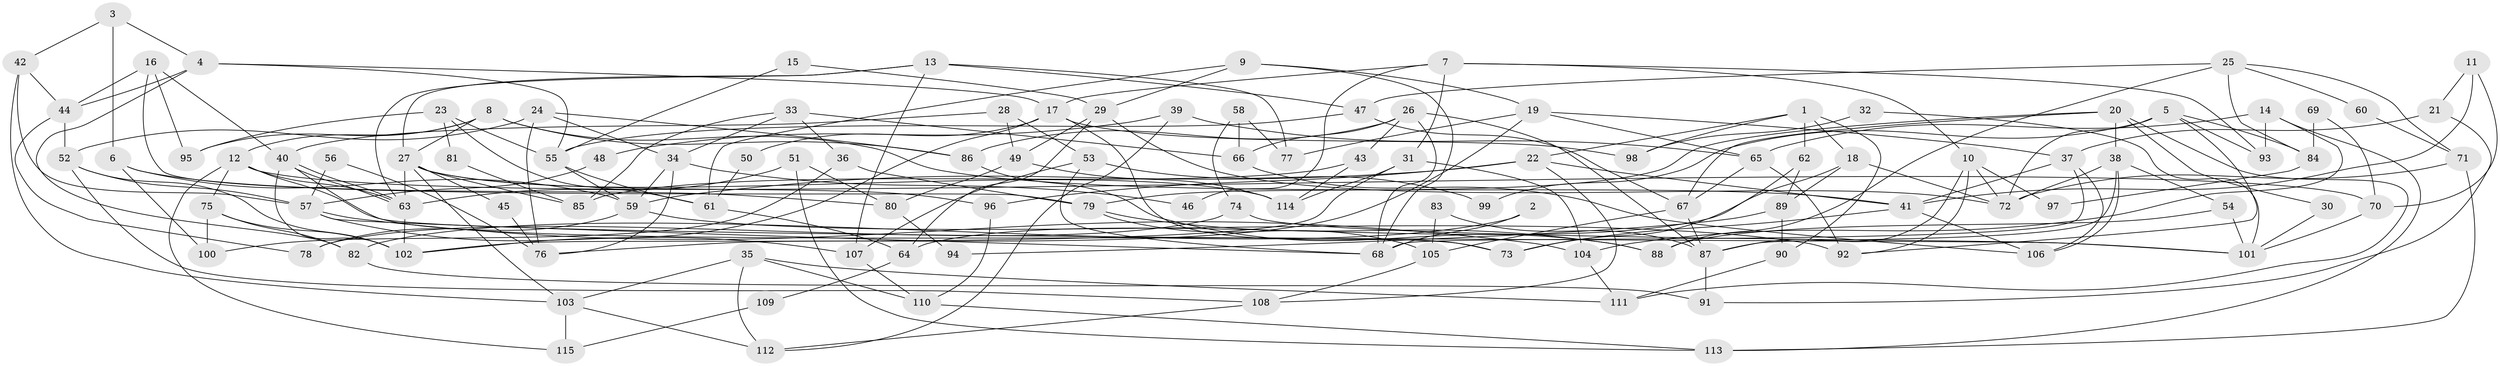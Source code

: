 // Generated by graph-tools (version 1.1) at 2025/15/03/09/25 04:15:19]
// undirected, 115 vertices, 230 edges
graph export_dot {
graph [start="1"]
  node [color=gray90,style=filled];
  1;
  2;
  3;
  4;
  5;
  6;
  7;
  8;
  9;
  10;
  11;
  12;
  13;
  14;
  15;
  16;
  17;
  18;
  19;
  20;
  21;
  22;
  23;
  24;
  25;
  26;
  27;
  28;
  29;
  30;
  31;
  32;
  33;
  34;
  35;
  36;
  37;
  38;
  39;
  40;
  41;
  42;
  43;
  44;
  45;
  46;
  47;
  48;
  49;
  50;
  51;
  52;
  53;
  54;
  55;
  56;
  57;
  58;
  59;
  60;
  61;
  62;
  63;
  64;
  65;
  66;
  67;
  68;
  69;
  70;
  71;
  72;
  73;
  74;
  75;
  76;
  77;
  78;
  79;
  80;
  81;
  82;
  83;
  84;
  85;
  86;
  87;
  88;
  89;
  90;
  91;
  92;
  93;
  94;
  95;
  96;
  97;
  98;
  99;
  100;
  101;
  102;
  103;
  104;
  105;
  106;
  107;
  108;
  109;
  110;
  111;
  112;
  113;
  114;
  115;
  1 -- 90;
  1 -- 22;
  1 -- 18;
  1 -- 62;
  1 -- 98;
  2 -- 82;
  2 -- 68;
  3 -- 42;
  3 -- 4;
  3 -- 6;
  4 -- 44;
  4 -- 17;
  4 -- 55;
  4 -- 82;
  5 -- 72;
  5 -- 92;
  5 -- 84;
  5 -- 93;
  5 -- 99;
  6 -- 80;
  6 -- 59;
  6 -- 100;
  7 -- 31;
  7 -- 17;
  7 -- 10;
  7 -- 46;
  7 -- 93;
  8 -- 27;
  8 -- 12;
  8 -- 41;
  8 -- 86;
  8 -- 95;
  9 -- 29;
  9 -- 68;
  9 -- 19;
  9 -- 61;
  10 -- 72;
  10 -- 87;
  10 -- 92;
  10 -- 97;
  11 -- 41;
  11 -- 70;
  11 -- 21;
  12 -- 75;
  12 -- 63;
  12 -- 70;
  12 -- 101;
  12 -- 115;
  13 -- 47;
  13 -- 63;
  13 -- 27;
  13 -- 77;
  13 -- 107;
  14 -- 65;
  14 -- 93;
  14 -- 104;
  14 -- 113;
  15 -- 55;
  15 -- 29;
  16 -- 44;
  16 -- 95;
  16 -- 40;
  16 -- 79;
  17 -- 102;
  17 -- 73;
  17 -- 50;
  17 -- 98;
  18 -- 72;
  18 -- 64;
  18 -- 89;
  19 -- 65;
  19 -- 37;
  19 -- 76;
  19 -- 77;
  20 -- 38;
  20 -- 79;
  20 -- 30;
  20 -- 67;
  20 -- 111;
  21 -- 37;
  21 -- 91;
  22 -- 108;
  22 -- 41;
  22 -- 59;
  22 -- 96;
  23 -- 61;
  23 -- 55;
  23 -- 81;
  23 -- 95;
  24 -- 86;
  24 -- 76;
  24 -- 34;
  24 -- 52;
  25 -- 47;
  25 -- 88;
  25 -- 60;
  25 -- 71;
  25 -- 84;
  26 -- 68;
  26 -- 66;
  26 -- 43;
  26 -- 86;
  26 -- 87;
  27 -- 63;
  27 -- 45;
  27 -- 85;
  27 -- 96;
  27 -- 103;
  27 -- 114;
  28 -- 53;
  28 -- 40;
  28 -- 49;
  29 -- 49;
  29 -- 64;
  29 -- 72;
  30 -- 101;
  31 -- 102;
  31 -- 104;
  31 -- 114;
  32 -- 98;
  32 -- 101;
  33 -- 85;
  33 -- 34;
  33 -- 36;
  33 -- 66;
  34 -- 59;
  34 -- 46;
  34 -- 76;
  35 -- 112;
  35 -- 110;
  35 -- 103;
  35 -- 111;
  36 -- 100;
  36 -- 79;
  37 -- 41;
  37 -- 68;
  37 -- 106;
  38 -- 87;
  38 -- 54;
  38 -- 72;
  38 -- 106;
  39 -- 65;
  39 -- 112;
  39 -- 48;
  40 -- 63;
  40 -- 63;
  40 -- 73;
  40 -- 102;
  41 -- 106;
  41 -- 73;
  42 -- 57;
  42 -- 103;
  42 -- 44;
  43 -- 114;
  43 -- 85;
  44 -- 52;
  44 -- 78;
  45 -- 76;
  47 -- 67;
  47 -- 55;
  48 -- 57;
  49 -- 114;
  49 -- 80;
  50 -- 61;
  51 -- 113;
  51 -- 63;
  51 -- 80;
  52 -- 57;
  52 -- 102;
  52 -- 108;
  53 -- 68;
  53 -- 107;
  53 -- 99;
  54 -- 101;
  54 -- 88;
  55 -- 59;
  55 -- 61;
  56 -- 76;
  56 -- 57;
  57 -- 107;
  57 -- 104;
  57 -- 68;
  58 -- 77;
  58 -- 66;
  58 -- 74;
  59 -- 78;
  59 -- 92;
  60 -- 71;
  61 -- 64;
  62 -- 73;
  62 -- 89;
  63 -- 102;
  64 -- 109;
  65 -- 92;
  65 -- 67;
  66 -- 106;
  67 -- 87;
  67 -- 105;
  69 -- 70;
  69 -- 84;
  70 -- 101;
  71 -- 72;
  71 -- 113;
  74 -- 78;
  74 -- 101;
  75 -- 82;
  75 -- 102;
  75 -- 100;
  79 -- 88;
  79 -- 105;
  80 -- 94;
  81 -- 85;
  82 -- 91;
  83 -- 87;
  83 -- 105;
  84 -- 97;
  86 -- 88;
  87 -- 91;
  89 -- 90;
  89 -- 94;
  90 -- 111;
  96 -- 110;
  103 -- 112;
  103 -- 115;
  104 -- 111;
  105 -- 108;
  107 -- 110;
  108 -- 112;
  109 -- 115;
  110 -- 113;
}
